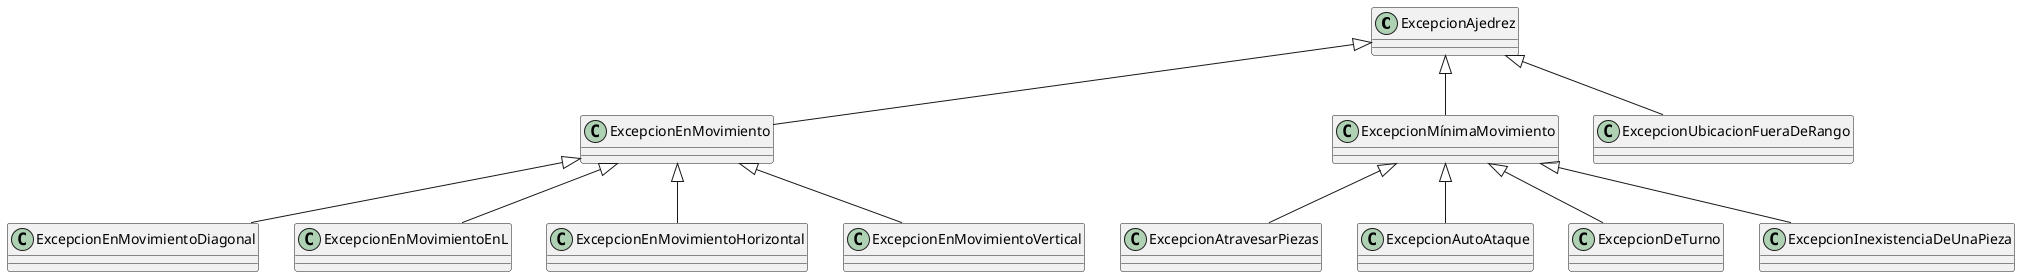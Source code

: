 @startumlasi?
'https://plantuml.com/class-diagram

class ExcepcionAjedrez{}
class ExcepcionAtravesarPiezas{}
class ExcepcionAutoAtaque{}
class ExcepcionDeTurno{}
class ExcepcionInexistenciaDeUnaPieza{}
class ExcepcionEnMovimiento{}
class ExcepcionEnMovimientoDiagonal{}
class ExcepcionEnMovimientoEnL{}
class ExcepcionEnMovimientoHorizontal{}
class ExcepcionEnMovimientoVertical{}
class ExcepcionMínimaMovimiento{}


ExcepcionEnMovimiento <|-- ExcepcionEnMovimientoDiagonal
ExcepcionEnMovimiento <|-- ExcepcionEnMovimientoHorizontal
ExcepcionEnMovimiento <|-- ExcepcionEnMovimientoVertical
ExcepcionEnMovimiento <|-- ExcepcionEnMovimientoEnL

ExcepcionMínimaMovimiento <|-- ExcepcionInexistenciaDeUnaPieza
ExcepcionMínimaMovimiento <|-- ExcepcionAutoAtaque
ExcepcionMínimaMovimiento <|-- ExcepcionAtravesarPiezas
ExcepcionMínimaMovimiento <|-- ExcepcionDeTurno

ExcepcionAjedrez <|-- ExcepcionMínimaMovimiento
ExcepcionAjedrez <|-- ExcepcionEnMovimiento
ExcepcionAjedrez <|-- ExcepcionUbicacionFueraDeRango
@enduml